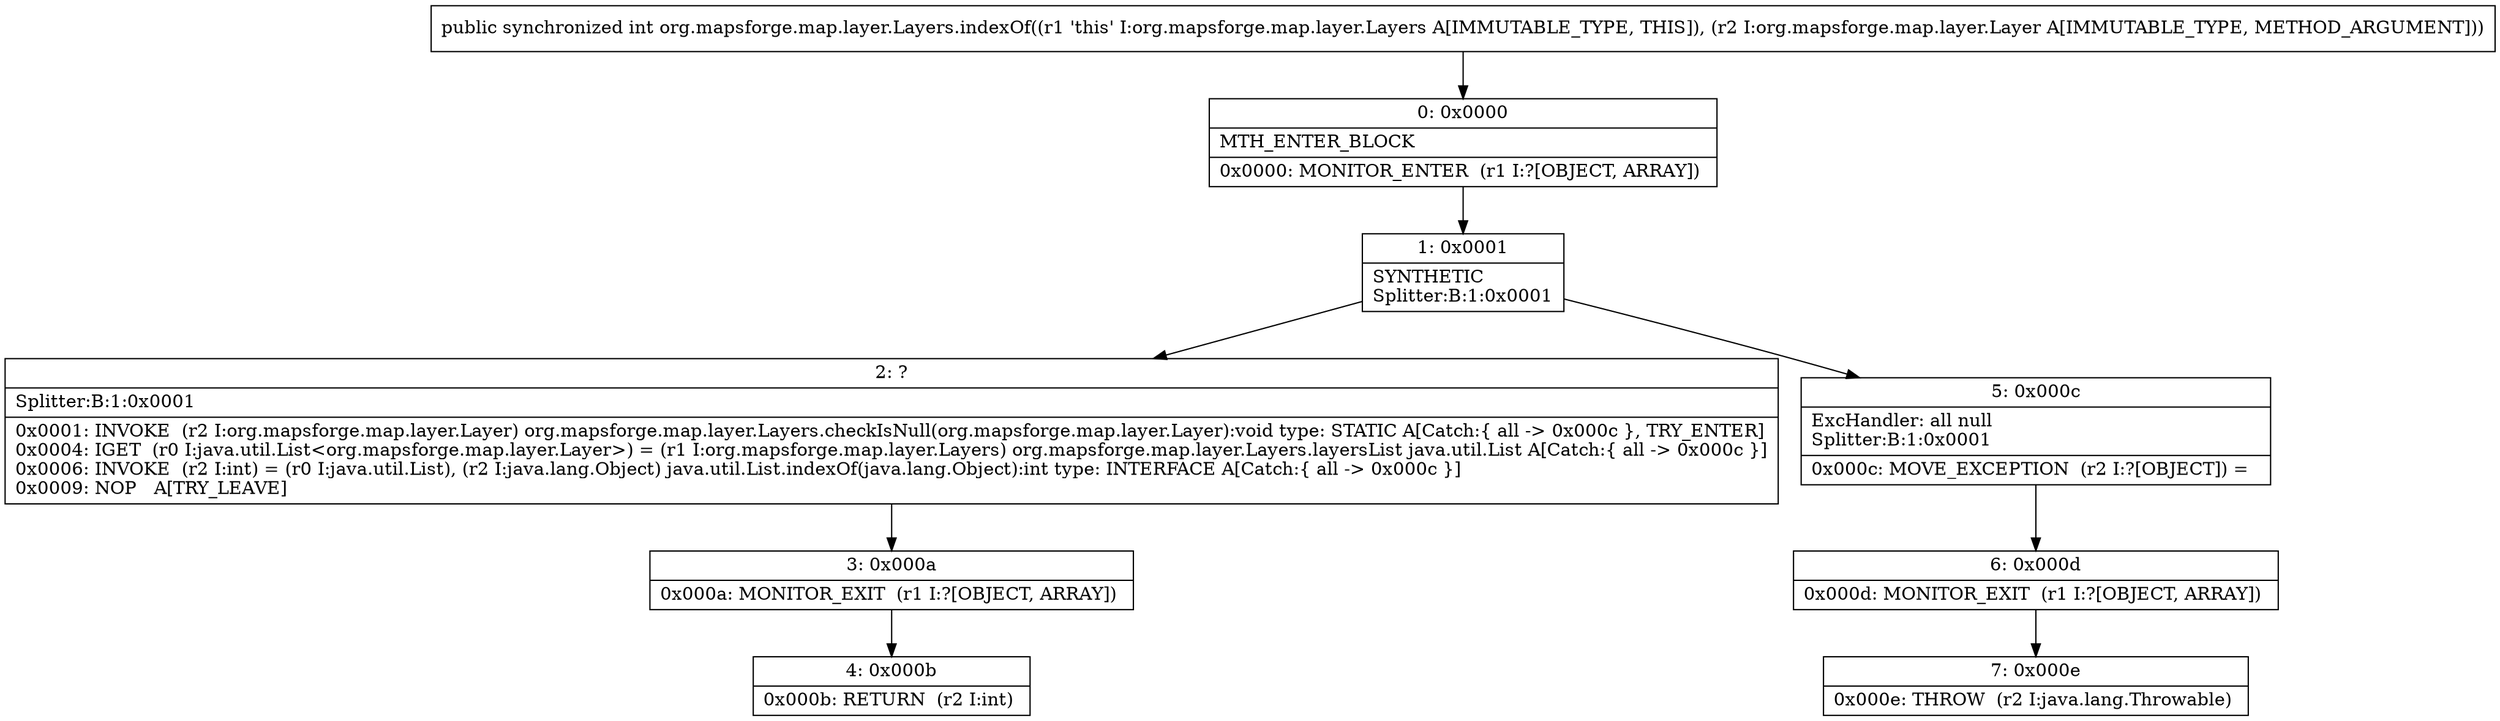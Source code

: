 digraph "CFG fororg.mapsforge.map.layer.Layers.indexOf(Lorg\/mapsforge\/map\/layer\/Layer;)I" {
Node_0 [shape=record,label="{0\:\ 0x0000|MTH_ENTER_BLOCK\l|0x0000: MONITOR_ENTER  (r1 I:?[OBJECT, ARRAY]) \l}"];
Node_1 [shape=record,label="{1\:\ 0x0001|SYNTHETIC\lSplitter:B:1:0x0001\l}"];
Node_2 [shape=record,label="{2\:\ ?|Splitter:B:1:0x0001\l|0x0001: INVOKE  (r2 I:org.mapsforge.map.layer.Layer) org.mapsforge.map.layer.Layers.checkIsNull(org.mapsforge.map.layer.Layer):void type: STATIC A[Catch:\{ all \-\> 0x000c \}, TRY_ENTER]\l0x0004: IGET  (r0 I:java.util.List\<org.mapsforge.map.layer.Layer\>) = (r1 I:org.mapsforge.map.layer.Layers) org.mapsforge.map.layer.Layers.layersList java.util.List A[Catch:\{ all \-\> 0x000c \}]\l0x0006: INVOKE  (r2 I:int) = (r0 I:java.util.List), (r2 I:java.lang.Object) java.util.List.indexOf(java.lang.Object):int type: INTERFACE A[Catch:\{ all \-\> 0x000c \}]\l0x0009: NOP   A[TRY_LEAVE]\l}"];
Node_3 [shape=record,label="{3\:\ 0x000a|0x000a: MONITOR_EXIT  (r1 I:?[OBJECT, ARRAY]) \l}"];
Node_4 [shape=record,label="{4\:\ 0x000b|0x000b: RETURN  (r2 I:int) \l}"];
Node_5 [shape=record,label="{5\:\ 0x000c|ExcHandler: all null\lSplitter:B:1:0x0001\l|0x000c: MOVE_EXCEPTION  (r2 I:?[OBJECT]) =  \l}"];
Node_6 [shape=record,label="{6\:\ 0x000d|0x000d: MONITOR_EXIT  (r1 I:?[OBJECT, ARRAY]) \l}"];
Node_7 [shape=record,label="{7\:\ 0x000e|0x000e: THROW  (r2 I:java.lang.Throwable) \l}"];
MethodNode[shape=record,label="{public synchronized int org.mapsforge.map.layer.Layers.indexOf((r1 'this' I:org.mapsforge.map.layer.Layers A[IMMUTABLE_TYPE, THIS]), (r2 I:org.mapsforge.map.layer.Layer A[IMMUTABLE_TYPE, METHOD_ARGUMENT])) }"];
MethodNode -> Node_0;
Node_0 -> Node_1;
Node_1 -> Node_2;
Node_1 -> Node_5;
Node_2 -> Node_3;
Node_3 -> Node_4;
Node_5 -> Node_6;
Node_6 -> Node_7;
}

